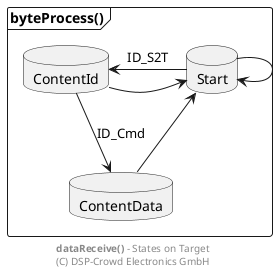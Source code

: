 
@startuml

' skinparam linetype ortho

frame "byteProcess()" as pRcv {

  database "Start" as sStart
  database "ContentId" as sId
  database "ContentData" as sData
}

sStart -> sStart
sId <- sStart : ID_S2T
sId -> sStart : " "

sStart <-- sData
sId --> sData : ID_Cmd

footer **dataReceive()** - States on Target\n(C) DSP-Crowd Electronics GmbH

@enduml


